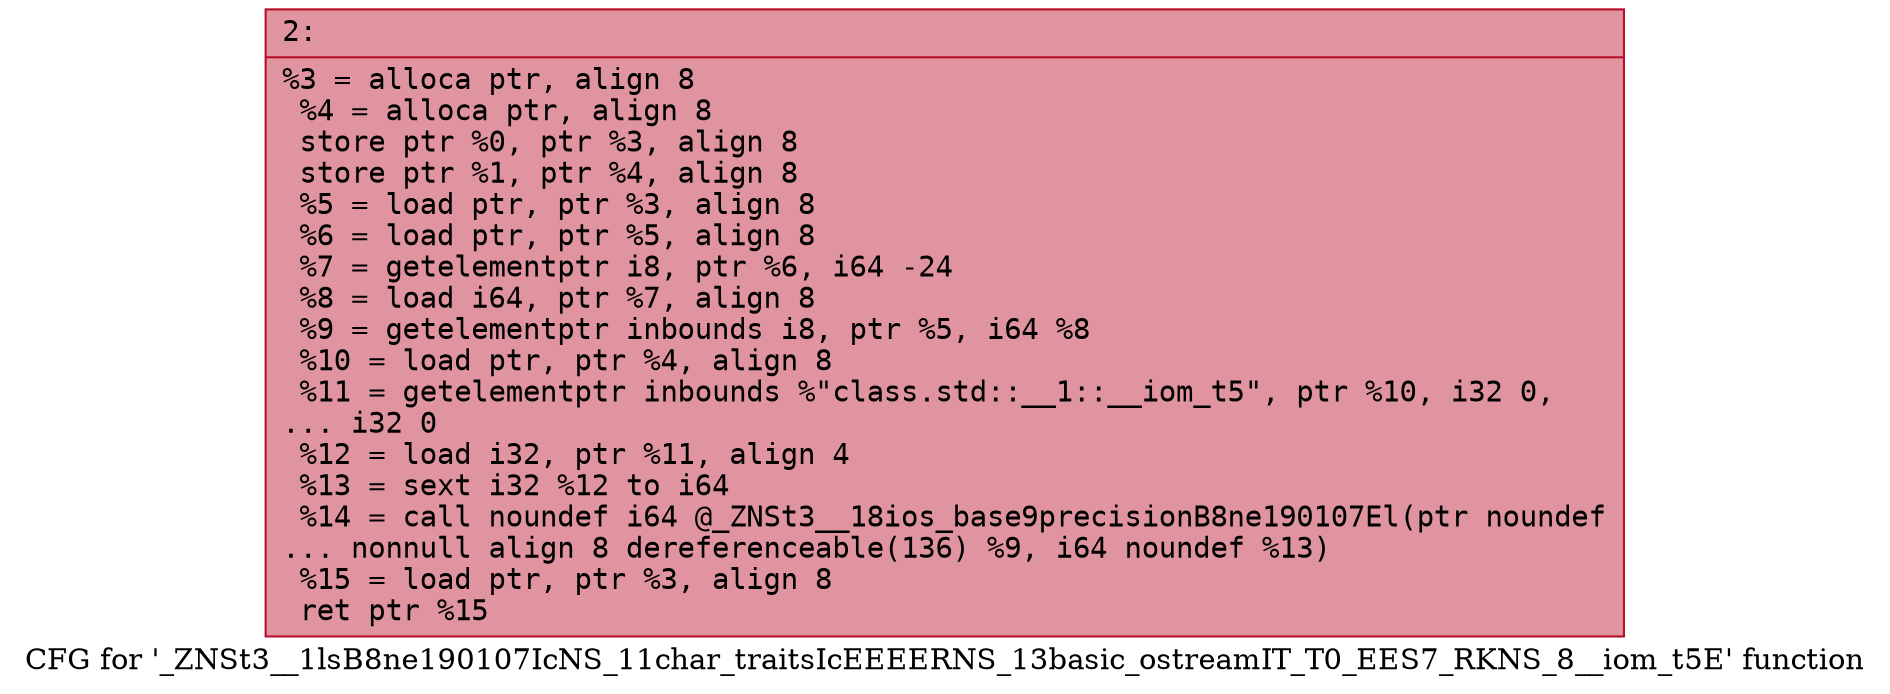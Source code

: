 digraph "CFG for '_ZNSt3__1lsB8ne190107IcNS_11char_traitsIcEEEERNS_13basic_ostreamIT_T0_EES7_RKNS_8__iom_t5E' function" {
	label="CFG for '_ZNSt3__1lsB8ne190107IcNS_11char_traitsIcEEEERNS_13basic_ostreamIT_T0_EES7_RKNS_8__iom_t5E' function";

	Node0x600000dbf3e0 [shape=record,color="#b70d28ff", style=filled, fillcolor="#b70d2870" fontname="Courier",label="{2:\l|  %3 = alloca ptr, align 8\l  %4 = alloca ptr, align 8\l  store ptr %0, ptr %3, align 8\l  store ptr %1, ptr %4, align 8\l  %5 = load ptr, ptr %3, align 8\l  %6 = load ptr, ptr %5, align 8\l  %7 = getelementptr i8, ptr %6, i64 -24\l  %8 = load i64, ptr %7, align 8\l  %9 = getelementptr inbounds i8, ptr %5, i64 %8\l  %10 = load ptr, ptr %4, align 8\l  %11 = getelementptr inbounds %\"class.std::__1::__iom_t5\", ptr %10, i32 0,\l... i32 0\l  %12 = load i32, ptr %11, align 4\l  %13 = sext i32 %12 to i64\l  %14 = call noundef i64 @_ZNSt3__18ios_base9precisionB8ne190107El(ptr noundef\l... nonnull align 8 dereferenceable(136) %9, i64 noundef %13)\l  %15 = load ptr, ptr %3, align 8\l  ret ptr %15\l}"];
}
